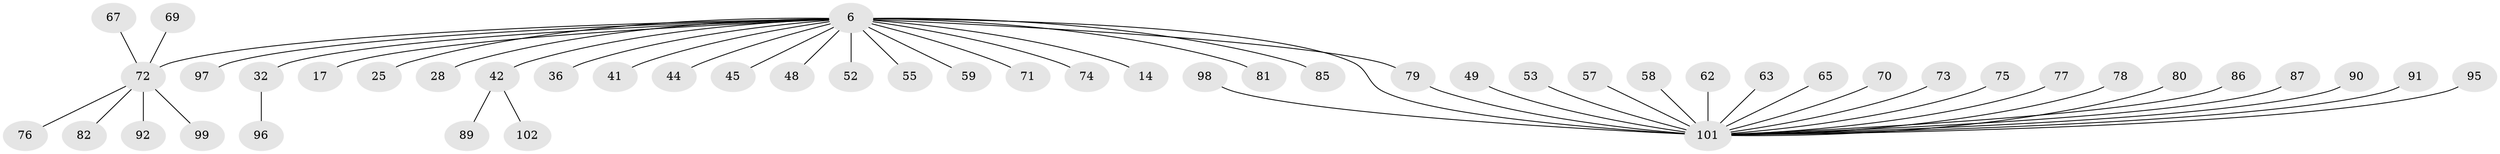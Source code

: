 // original degree distribution, {20: 0.00980392156862745, 11: 0.00980392156862745, 8: 0.00980392156862745, 13: 0.00980392156862745, 5: 0.029411764705882353, 19: 0.00980392156862745, 6: 0.00980392156862745, 1: 0.6176470588235294, 2: 0.16666666666666666, 9: 0.00980392156862745, 4: 0.0196078431372549, 3: 0.09803921568627451}
// Generated by graph-tools (version 1.1) at 2025/48/03/09/25 04:48:03]
// undirected, 51 vertices, 51 edges
graph export_dot {
graph [start="1"]
  node [color=gray90,style=filled];
  6 [super="+1"];
  14;
  17;
  25;
  28;
  32 [super="+22"];
  36;
  41;
  42 [super="+20+39"];
  44;
  45;
  48;
  49;
  52;
  53;
  55;
  57;
  58;
  59;
  62 [super="+56"];
  63;
  65;
  67;
  69;
  70;
  71;
  72 [super="+3+15+61+23+26+51"];
  73;
  74 [super="+21"];
  75;
  76;
  77;
  78;
  79 [super="+35"];
  80 [super="+34"];
  81;
  82;
  85;
  86;
  87 [super="+50"];
  89;
  90 [super="+88"];
  91;
  92;
  95;
  96 [super="+93"];
  97;
  98 [super="+94"];
  99 [super="+84"];
  101 [super="+68+66+64+12+18+100+29+30+31+33+37+38+40+43"];
  102;
  6 -- 14;
  6 -- 25;
  6 -- 36;
  6 -- 41;
  6 -- 45;
  6 -- 48;
  6 -- 59;
  6 -- 71;
  6 -- 79 [weight=3];
  6 -- 42 [weight=3];
  6 -- 72 [weight=4];
  6 -- 17;
  6 -- 81;
  6 -- 85;
  6 -- 28;
  6 -- 97;
  6 -- 101 [weight=8];
  6 -- 44;
  6 -- 52;
  6 -- 55;
  6 -- 74;
  6 -- 32 [weight=2];
  32 -- 96;
  42 -- 89;
  42 -- 102;
  49 -- 101;
  53 -- 101;
  57 -- 101;
  58 -- 101;
  62 -- 101;
  63 -- 101;
  65 -- 101;
  67 -- 72;
  69 -- 72;
  70 -- 101;
  72 -- 76;
  72 -- 82;
  72 -- 99;
  72 -- 92;
  73 -- 101;
  75 -- 101;
  77 -- 101;
  78 -- 101;
  79 -- 101;
  80 -- 101;
  86 -- 101;
  87 -- 101 [weight=2];
  90 -- 101;
  91 -- 101;
  95 -- 101;
  98 -- 101;
}
